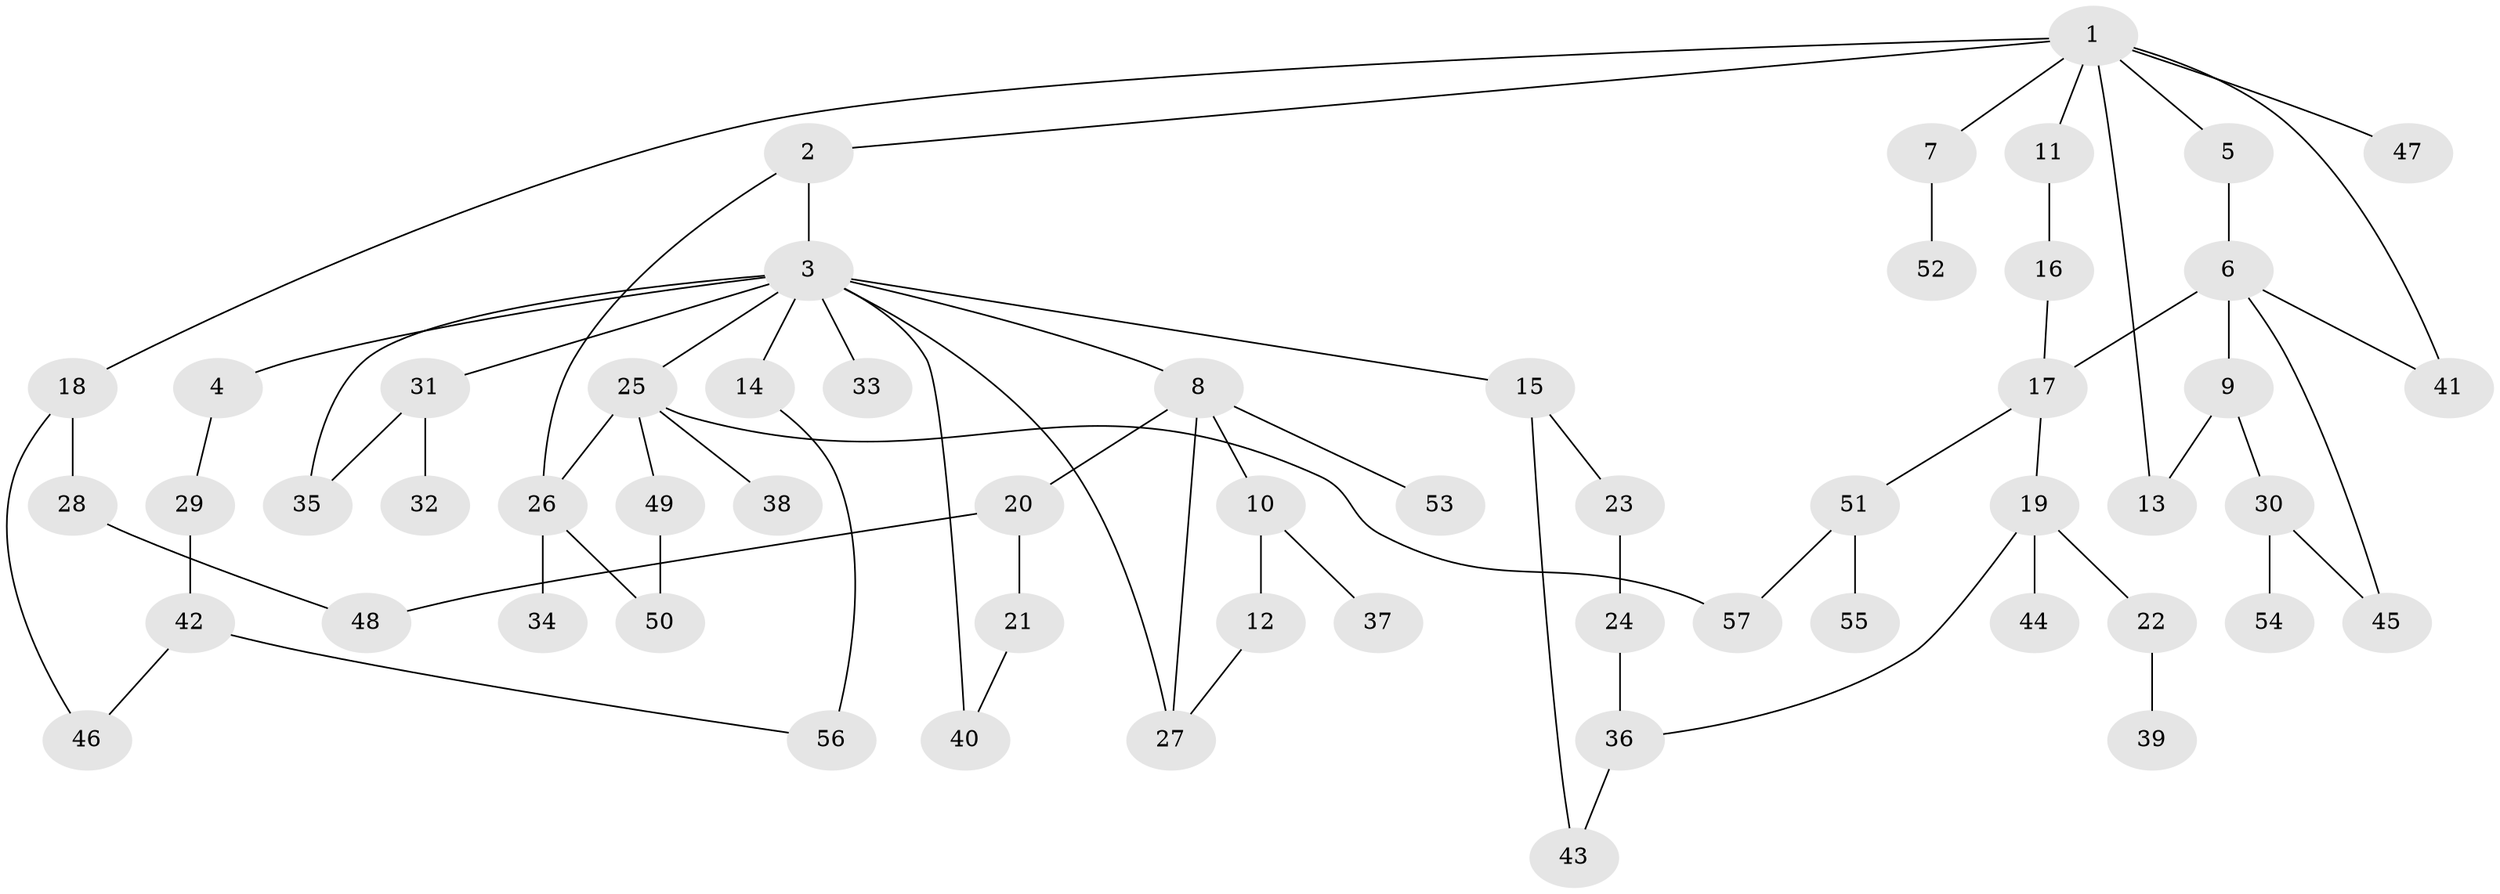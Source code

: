 // coarse degree distribution, {3: 0.34782608695652173, 9: 0.043478260869565216, 2: 0.30434782608695654, 1: 0.17391304347826086, 4: 0.08695652173913043, 5: 0.043478260869565216}
// Generated by graph-tools (version 1.1) at 2025/36/03/04/25 23:36:07]
// undirected, 57 vertices, 72 edges
graph export_dot {
  node [color=gray90,style=filled];
  1;
  2;
  3;
  4;
  5;
  6;
  7;
  8;
  9;
  10;
  11;
  12;
  13;
  14;
  15;
  16;
  17;
  18;
  19;
  20;
  21;
  22;
  23;
  24;
  25;
  26;
  27;
  28;
  29;
  30;
  31;
  32;
  33;
  34;
  35;
  36;
  37;
  38;
  39;
  40;
  41;
  42;
  43;
  44;
  45;
  46;
  47;
  48;
  49;
  50;
  51;
  52;
  53;
  54;
  55;
  56;
  57;
  1 -- 2;
  1 -- 5;
  1 -- 7;
  1 -- 11;
  1 -- 18;
  1 -- 41;
  1 -- 47;
  1 -- 13;
  2 -- 3;
  2 -- 26;
  3 -- 4;
  3 -- 8;
  3 -- 14;
  3 -- 15;
  3 -- 25;
  3 -- 27;
  3 -- 31;
  3 -- 33;
  3 -- 40;
  3 -- 35;
  4 -- 29;
  5 -- 6;
  6 -- 9;
  6 -- 45;
  6 -- 17;
  6 -- 41;
  7 -- 52;
  8 -- 10;
  8 -- 20;
  8 -- 53;
  8 -- 27;
  9 -- 13;
  9 -- 30;
  10 -- 12;
  10 -- 37;
  11 -- 16;
  12 -- 27;
  14 -- 56;
  15 -- 23;
  15 -- 43;
  16 -- 17;
  17 -- 19;
  17 -- 51;
  18 -- 28;
  18 -- 46;
  19 -- 22;
  19 -- 36;
  19 -- 44;
  20 -- 21;
  20 -- 48;
  21 -- 40;
  22 -- 39;
  23 -- 24;
  24 -- 36;
  25 -- 26;
  25 -- 38;
  25 -- 49;
  25 -- 57;
  26 -- 34;
  26 -- 50;
  28 -- 48;
  29 -- 42;
  30 -- 54;
  30 -- 45;
  31 -- 32;
  31 -- 35;
  36 -- 43;
  42 -- 46;
  42 -- 56;
  49 -- 50;
  51 -- 55;
  51 -- 57;
}
